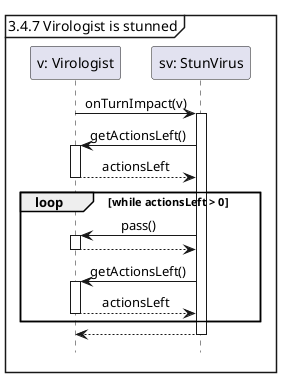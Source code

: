 @startuml
'https://plantuml.com/sequence-diagram

hide footbox
skinparam sequenceMessageAlign center

mainframe 3.4.7 Virologist is stunned

participant "v: Virologist" as v
participant "sv: StunVirus" as sv

v -> sv ++: onTurnImpact(v)
    sv -> v ++: getActionsLeft()
    return actionsLeft
    loop while actionsLeft > 0
        sv -> v ++: pass()
        return
        sv -> v ++: getActionsLeft()
        return actionsLeft
    end
return
@enduml